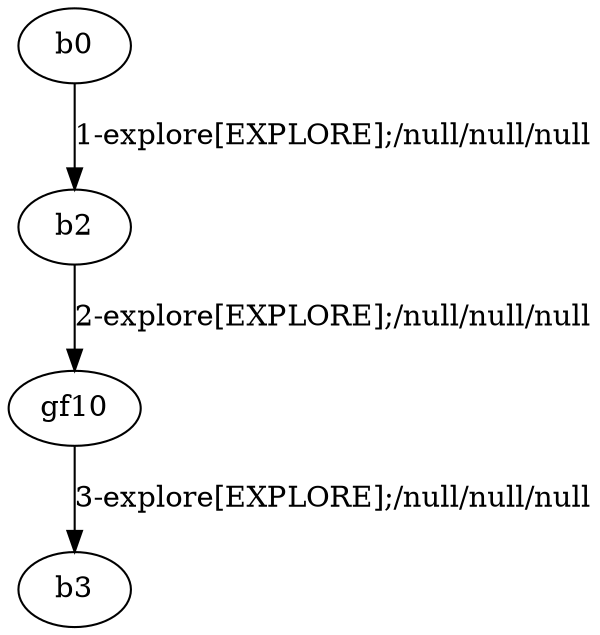 # Total number of goals covered by this test: 1
# gf10 --> b3

digraph g {
"b0" -> "b2" [label = "1-explore[EXPLORE];/null/null/null"];
"b2" -> "gf10" [label = "2-explore[EXPLORE];/null/null/null"];
"gf10" -> "b3" [label = "3-explore[EXPLORE];/null/null/null"];
}